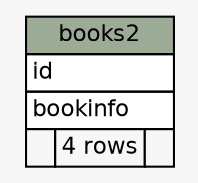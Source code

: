 // dot 2.40.1 on Linux 5.4.0-84-generic
// SchemaSpy rev 590
digraph "books2" {
  graph [
    rankdir="RL"
    bgcolor="#f7f7f7"
    nodesep="0.18"
    ranksep="0.46"
    fontname="Helvetica"
    fontsize="11"
  ];
  node [
    fontname="Helvetica"
    fontsize="11"
    shape="plaintext"
  ];
  edge [
    arrowsize="0.8"
  ];
  "books2" [
    label=<
    <TABLE BORDER="0" CELLBORDER="1" CELLSPACING="0" BGCOLOR="#ffffff">
      <TR><TD COLSPAN="3" BGCOLOR="#9bab96" ALIGN="CENTER">books2</TD></TR>
      <TR><TD PORT="id" COLSPAN="3" ALIGN="LEFT">id</TD></TR>
      <TR><TD PORT="bookinfo" COLSPAN="3" ALIGN="LEFT">bookinfo</TD></TR>
      <TR><TD ALIGN="LEFT" BGCOLOR="#f7f7f7">  </TD><TD ALIGN="RIGHT" BGCOLOR="#f7f7f7">4 rows</TD><TD ALIGN="RIGHT" BGCOLOR="#f7f7f7">  </TD></TR>
    </TABLE>>
    URL="tables/books2.html"
    tooltip="books2"
  ];
}
